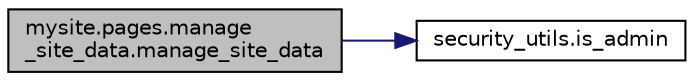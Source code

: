 digraph "mysite.pages.manage_site_data.manage_site_data"
{
 // LATEX_PDF_SIZE
  edge [fontname="Helvetica",fontsize="10",labelfontname="Helvetica",labelfontsize="10"];
  node [fontname="Helvetica",fontsize="10",shape=record];
  rankdir="LR";
  Node1 [label="mysite.pages.manage\l_site_data.manage_site_data",height=0.2,width=0.4,color="black", fillcolor="grey75", style="filled", fontcolor="black",tooltip=" "];
  Node1 -> Node2 [color="midnightblue",fontsize="10",style="solid",fontname="Helvetica"];
  Node2 [label="security_utils.is_admin",height=0.2,width=0.4,color="black", fillcolor="white", style="filled",URL="$namespacesecurity__utils.html#a7dcb3e56759968f39834757ab59f9d9a",tooltip=" "];
}

